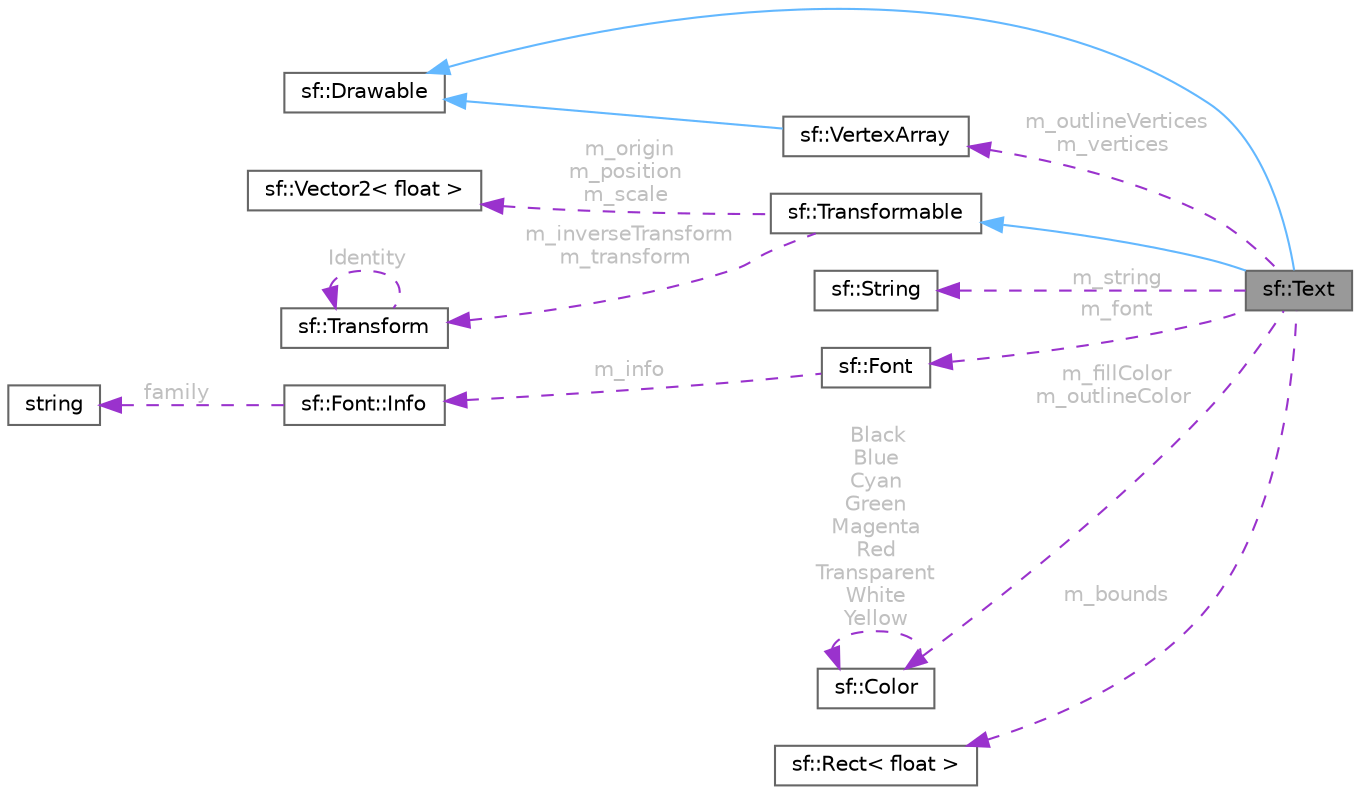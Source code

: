 digraph "sf::Text"
{
 // INTERACTIVE_SVG=YES
 // LATEX_PDF_SIZE
  bgcolor="transparent";
  edge [fontname=Helvetica,fontsize=10,labelfontname=Helvetica,labelfontsize=10];
  node [fontname=Helvetica,fontsize=10,shape=box,height=0.2,width=0.4];
  rankdir="LR";
  Node1 [id="Node000001",label="sf::Text",height=0.2,width=0.4,color="gray40", fillcolor="grey60", style="filled", fontcolor="black",tooltip="Graphical text that can be drawn to a render target."];
  Node2 -> Node1 [id="edge1_Node000001_Node000002",dir="back",color="steelblue1",style="solid",tooltip=" "];
  Node2 [id="Node000002",label="sf::Drawable",height=0.2,width=0.4,color="gray40", fillcolor="white", style="filled",URL="$a01693.html",tooltip="Abstract base class for objects that can be drawn to a render target."];
  Node3 -> Node1 [id="edge2_Node000001_Node000003",dir="back",color="steelblue1",style="solid",tooltip=" "];
  Node3 [id="Node000003",label="sf::Transformable",height=0.2,width=0.4,color="gray40", fillcolor="white", style="filled",URL="$a01793.html",tooltip="Decomposed transform defined by a position, a rotation and a scale."];
  Node4 -> Node3 [id="edge3_Node000003_Node000004",dir="back",color="darkorchid3",style="dashed",tooltip=" ",label=" m_origin\nm_position\nm_scale",fontcolor="grey" ];
  Node4 [id="Node000004",label="sf::Vector2\< float \>",height=0.2,width=0.4,color="gray40", fillcolor="white", style="filled",URL="$a01953.html",tooltip=" "];
  Node5 -> Node3 [id="edge4_Node000003_Node000005",dir="back",color="darkorchid3",style="dashed",tooltip=" ",label=" m_inverseTransform\nm_transform",fontcolor="grey" ];
  Node5 [id="Node000005",label="sf::Transform",height=0.2,width=0.4,color="gray40", fillcolor="white", style="filled",URL="$a01789.html",tooltip="Define a 3x3 transform matrix."];
  Node5 -> Node5 [id="edge5_Node000005_Node000005",dir="back",color="darkorchid3",style="dashed",tooltip=" ",label=" Identity",fontcolor="grey" ];
  Node6 -> Node1 [id="edge6_Node000001_Node000006",dir="back",color="darkorchid3",style="dashed",tooltip=" ",label=" m_string",fontcolor="grey" ];
  Node6 [id="Node000006",label="sf::String",height=0.2,width=0.4,color="gray40", fillcolor="white", style="filled",URL="$a01901.html",tooltip="Utility string class that automatically handles conversions between types and encodings."];
  Node7 -> Node1 [id="edge7_Node000001_Node000007",dir="back",color="darkorchid3",style="dashed",tooltip=" ",label=" m_font",fontcolor="grey" ];
  Node7 [id="Node000007",label="sf::Font",height=0.2,width=0.4,color="gray40", fillcolor="white", style="filled",URL="$a01697.html",tooltip="Class for loading and manipulating character fonts."];
  Node8 -> Node7 [id="edge8_Node000007_Node000008",dir="back",color="darkorchid3",style="dashed",tooltip=" ",label=" m_info",fontcolor="grey" ];
  Node8 [id="Node000008",label="sf::Font::Info",height=0.2,width=0.4,color="gray40", fillcolor="white", style="filled",URL="$a01701.html",tooltip="Holds various information about a font."];
  Node9 -> Node8 [id="edge9_Node000008_Node000009",dir="back",color="darkorchid3",style="dashed",tooltip=" ",label=" family",fontcolor="grey" ];
  Node9 [id="Node000009",label="string",height=0.2,width=0.4,color="gray40", fillcolor="white", style="filled",tooltip=" "];
  Node10 -> Node1 [id="edge10_Node000001_Node000010",dir="back",color="darkorchid3",style="dashed",tooltip=" ",label=" m_fillColor\nm_outlineColor",fontcolor="grey" ];
  Node10 [id="Node000010",label="sf::Color",height=0.2,width=0.4,color="gray40", fillcolor="white", style="filled",URL="$a01685.html",tooltip="Utility class for manipulating RGBA colors."];
  Node10 -> Node10 [id="edge11_Node000010_Node000010",dir="back",color="darkorchid3",style="dashed",tooltip=" ",label=" Black\nBlue\nCyan\nGreen\nMagenta\nRed\nTransparent\nWhite\nYellow",fontcolor="grey" ];
  Node11 -> Node1 [id="edge12_Node000001_Node000011",dir="back",color="darkorchid3",style="dashed",tooltip=" ",label=" m_outlineVertices\nm_vertices",fontcolor="grey" ];
  Node11 [id="Node000011",label="sf::VertexArray",height=0.2,width=0.4,color="gray40", fillcolor="white", style="filled",URL="$a01801.html",tooltip="Define a set of one or more 2D primitives."];
  Node2 -> Node11 [id="edge13_Node000011_Node000002",dir="back",color="steelblue1",style="solid",tooltip=" "];
  Node12 -> Node1 [id="edge14_Node000001_Node000012",dir="back",color="darkorchid3",style="dashed",tooltip=" ",label=" m_bounds",fontcolor="grey" ];
  Node12 [id="Node000012",label="sf::Rect\< float \>",height=0.2,width=0.4,color="gray40", fillcolor="white", style="filled",URL="$a01737.html",tooltip=" "];
}
